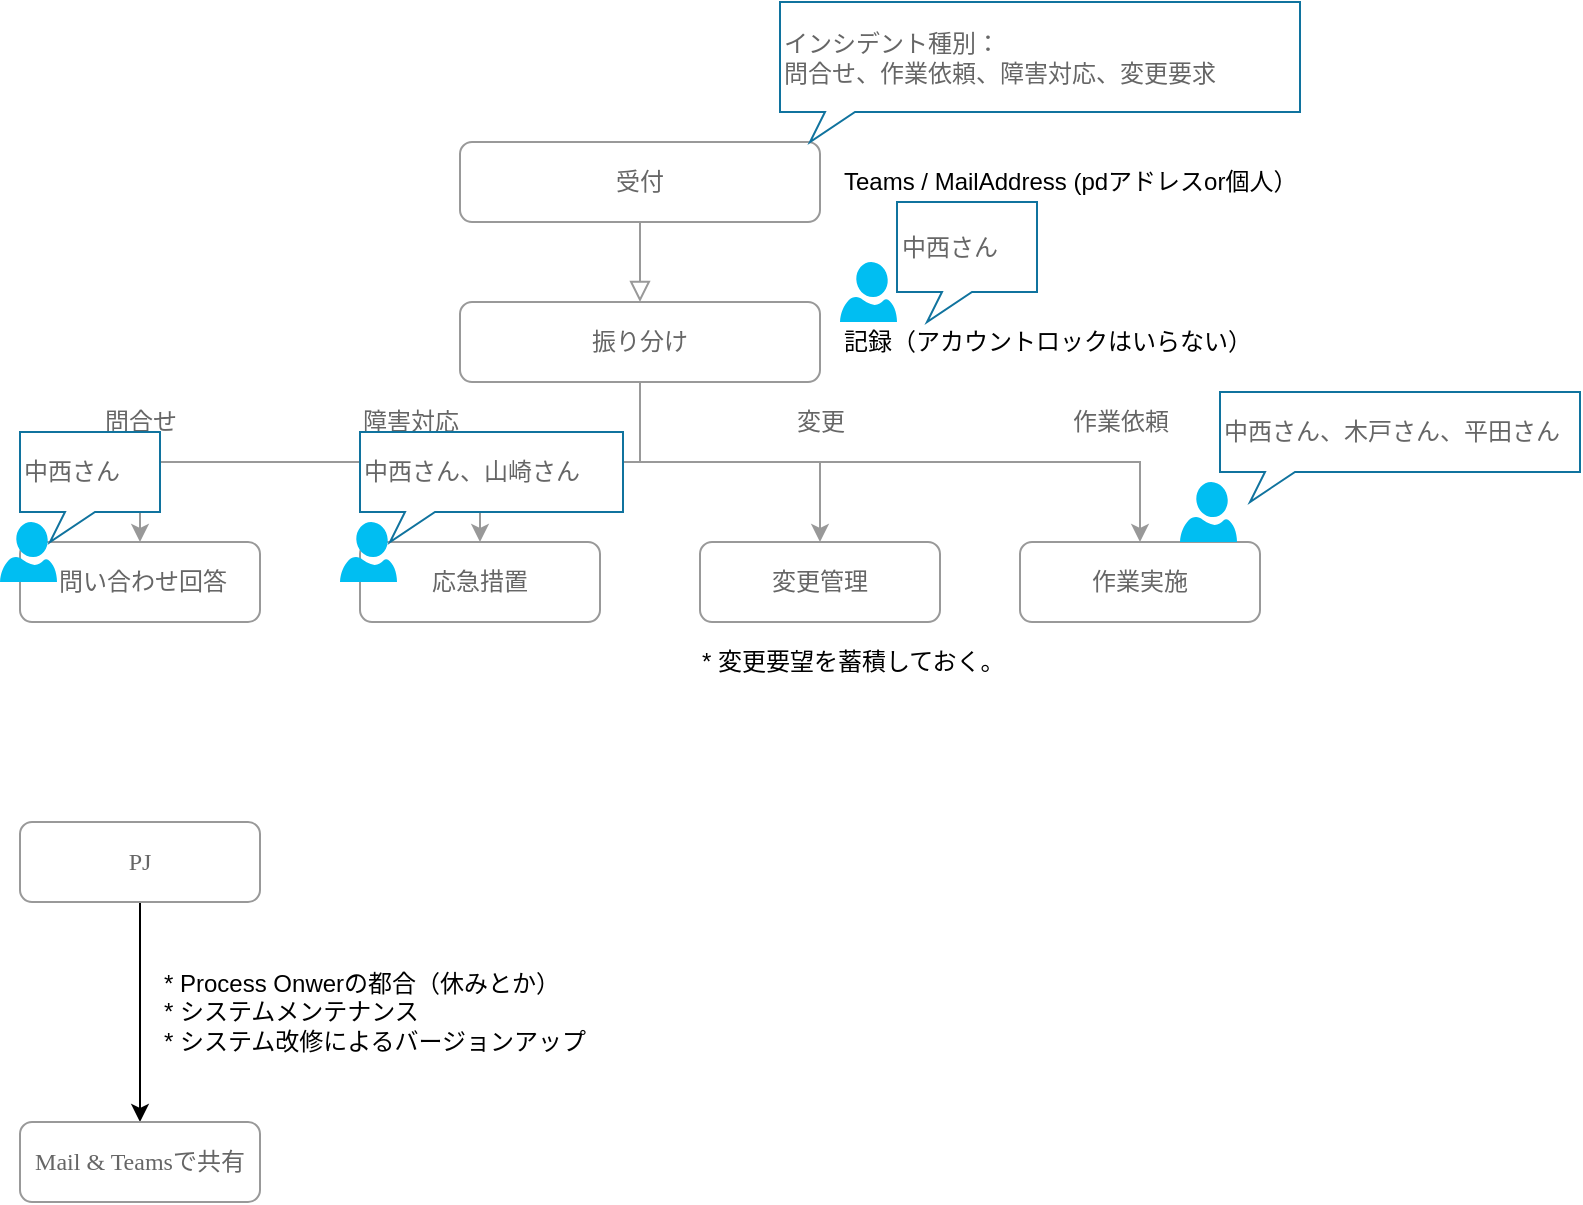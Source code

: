 <mxfile version="16.2.1" type="github" pages="3"><diagram id="C5RBs43oDa-KdzZeNtuy" name="Page-1"><mxGraphModel dx="3065" dy="1080" grid="1" gridSize="10" guides="1" tooltips="1" connect="1" arrows="1" fold="1" page="1" pageScale="1" pageWidth="827" pageHeight="1169" math="0" shadow="0"><root><mxCell id="WIyWlLk6GJQsqaUBKTNV-0"/><mxCell id="WIyWlLk6GJQsqaUBKTNV-1" parent="WIyWlLk6GJQsqaUBKTNV-0"/><mxCell id="WIyWlLk6GJQsqaUBKTNV-2" value="" style="rounded=0;html=1;jettySize=auto;orthogonalLoop=1;fontSize=11;endArrow=block;endFill=0;endSize=8;strokeWidth=1;shadow=0;labelBackgroundColor=none;edgeStyle=orthogonalEdgeStyle;strokeColor=#999999;fontColor=#666666;fontFamily=Noto Sans JP;fontSource=https%3A%2F%2Ffonts.googleapis.com%2Fcss%3Ffamily%3DNoto%2BSans%2BJP;" parent="WIyWlLk6GJQsqaUBKTNV-1" source="WIyWlLk6GJQsqaUBKTNV-3" edge="1"><mxGeometry relative="1" as="geometry"><mxPoint x="220" y="160" as="targetPoint"/></mxGeometry></mxCell><mxCell id="WIyWlLk6GJQsqaUBKTNV-3" value="&lt;div&gt;受付&lt;/div&gt;&lt;font style=&quot;font-size: 9px&quot;&gt;&lt;/font&gt;" style="rounded=1;whiteSpace=wrap;html=1;fontSize=12;glass=0;strokeWidth=1;shadow=0;strokeColor=#999999;fontColor=#666666;fontFamily=Noto Sans JP;fontSource=https%3A%2F%2Ffonts.googleapis.com%2Fcss%3Ffamily%3DNoto%2BSans%2BJP;" parent="WIyWlLk6GJQsqaUBKTNV-1" vertex="1"><mxGeometry x="130" y="80" width="180" height="40" as="geometry"/></mxCell><mxCell id="L8oDssVCvwmPgMlpJGmp-8" style="edgeStyle=orthogonalEdgeStyle;rounded=0;orthogonalLoop=1;jettySize=auto;html=1;exitX=0.5;exitY=1;exitDx=0;exitDy=0;fontFamily=Noto Sans JP;fontSource=https%3A%2F%2Ffonts.googleapis.com%2Fcss%3Ffamily%3DNoto%2BSans%2BJP;fontColor=#666666;strokeColor=#999999;" parent="WIyWlLk6GJQsqaUBKTNV-1" source="L8oDssVCvwmPgMlpJGmp-0" target="L8oDssVCvwmPgMlpJGmp-1" edge="1"><mxGeometry relative="1" as="geometry"/></mxCell><mxCell id="L8oDssVCvwmPgMlpJGmp-9" style="edgeStyle=orthogonalEdgeStyle;rounded=0;orthogonalLoop=1;jettySize=auto;html=1;exitX=0.5;exitY=1;exitDx=0;exitDy=0;fontFamily=Noto Sans JP;fontSource=https%3A%2F%2Ffonts.googleapis.com%2Fcss%3Ffamily%3DNoto%2BSans%2BJP;fontColor=#666666;strokeColor=#999999;" parent="WIyWlLk6GJQsqaUBKTNV-1" source="L8oDssVCvwmPgMlpJGmp-0" target="L8oDssVCvwmPgMlpJGmp-5" edge="1"><mxGeometry relative="1" as="geometry"/></mxCell><mxCell id="L8oDssVCvwmPgMlpJGmp-10" style="edgeStyle=orthogonalEdgeStyle;rounded=0;orthogonalLoop=1;jettySize=auto;html=1;exitX=0.5;exitY=1;exitDx=0;exitDy=0;entryX=0.5;entryY=0;entryDx=0;entryDy=0;fontFamily=Noto Sans JP;fontSource=https%3A%2F%2Ffonts.googleapis.com%2Fcss%3Ffamily%3DNoto%2BSans%2BJP;fontColor=#666666;strokeColor=#999999;" parent="WIyWlLk6GJQsqaUBKTNV-1" source="L8oDssVCvwmPgMlpJGmp-0" target="L8oDssVCvwmPgMlpJGmp-6" edge="1"><mxGeometry relative="1" as="geometry"/></mxCell><mxCell id="L8oDssVCvwmPgMlpJGmp-11" style="edgeStyle=orthogonalEdgeStyle;rounded=0;orthogonalLoop=1;jettySize=auto;html=1;exitX=0.5;exitY=1;exitDx=0;exitDy=0;fontFamily=Noto Sans JP;fontSource=https%3A%2F%2Ffonts.googleapis.com%2Fcss%3Ffamily%3DNoto%2BSans%2BJP;fontColor=#666666;strokeColor=#999999;" parent="WIyWlLk6GJQsqaUBKTNV-1" source="L8oDssVCvwmPgMlpJGmp-0" target="L8oDssVCvwmPgMlpJGmp-7" edge="1"><mxGeometry relative="1" as="geometry"/></mxCell><mxCell id="L8oDssVCvwmPgMlpJGmp-0" value="振り分け" style="rounded=1;whiteSpace=wrap;html=1;fontSize=12;glass=0;strokeWidth=1;shadow=0;strokeColor=#999999;fontColor=#666666;fontFamily=Noto Sans JP;fontSource=https%3A%2F%2Ffonts.googleapis.com%2Fcss%3Ffamily%3DNoto%2BSans%2BJP;" parent="WIyWlLk6GJQsqaUBKTNV-1" vertex="1"><mxGeometry x="130" y="160" width="180" height="40" as="geometry"/></mxCell><mxCell id="L8oDssVCvwmPgMlpJGmp-1" value="&amp;nbsp;問い合わせ回答" style="rounded=1;whiteSpace=wrap;html=1;fontSize=12;glass=0;strokeWidth=1;shadow=0;strokeColor=#999999;fontColor=#666666;fontFamily=Noto Sans JP;fontSource=https%3A%2F%2Ffonts.googleapis.com%2Fcss%3Ffamily%3DNoto%2BSans%2BJP;" parent="WIyWlLk6GJQsqaUBKTNV-1" vertex="1"><mxGeometry x="-90" y="280" width="120" height="40" as="geometry"/></mxCell><mxCell id="L8oDssVCvwmPgMlpJGmp-4" value="&lt;div align=&quot;left&quot;&gt;インシデント種別：&lt;/div&gt;&lt;div align=&quot;left&quot;&gt;問合せ、作業依頼、障害対応、変更要求&lt;br&gt;&lt;/div&gt;" style="whiteSpace=wrap;html=1;shape=mxgraph.basic.rectCallout;dx=30;dy=15;boundedLbl=1;fontFamily=Noto Sans JP;fontSource=https%3A%2F%2Ffonts.googleapis.com%2Fcss%3Ffamily%3DNoto%2BSans%2BJP;fontColor=#666666;strokeColor=#10739E;labelBackgroundColor=none;align=left;" parent="WIyWlLk6GJQsqaUBKTNV-1" vertex="1"><mxGeometry x="290" y="10" width="260" height="70" as="geometry"/></mxCell><mxCell id="L8oDssVCvwmPgMlpJGmp-5" value="応急措置" style="rounded=1;whiteSpace=wrap;html=1;fontSize=12;glass=0;strokeWidth=1;shadow=0;strokeColor=#999999;fontColor=#666666;fontFamily=Noto Sans JP;fontSource=https%3A%2F%2Ffonts.googleapis.com%2Fcss%3Ffamily%3DNoto%2BSans%2BJP;" parent="WIyWlLk6GJQsqaUBKTNV-1" vertex="1"><mxGeometry x="80" y="280" width="120" height="40" as="geometry"/></mxCell><mxCell id="L8oDssVCvwmPgMlpJGmp-6" value="変更管理" style="rounded=1;whiteSpace=wrap;html=1;fontSize=12;glass=0;strokeWidth=1;shadow=0;strokeColor=#999999;fontColor=#666666;fontFamily=Noto Sans JP;fontSource=https%3A%2F%2Ffonts.googleapis.com%2Fcss%3Ffamily%3DNoto%2BSans%2BJP;" parent="WIyWlLk6GJQsqaUBKTNV-1" vertex="1"><mxGeometry x="250" y="280" width="120" height="40" as="geometry"/></mxCell><mxCell id="L8oDssVCvwmPgMlpJGmp-7" value="作業実施" style="rounded=1;whiteSpace=wrap;html=1;fontSize=12;glass=0;strokeWidth=1;shadow=0;strokeColor=#999999;fontColor=#666666;fontFamily=Noto Sans JP;fontSource=https%3A%2F%2Ffonts.googleapis.com%2Fcss%3Ffamily%3DNoto%2BSans%2BJP;" parent="WIyWlLk6GJQsqaUBKTNV-1" vertex="1"><mxGeometry x="410" y="280" width="120" height="40" as="geometry"/></mxCell><mxCell id="L8oDssVCvwmPgMlpJGmp-12" value="問合せ" style="text;html=1;align=center;verticalAlign=middle;resizable=0;points=[];autosize=1;strokeColor=none;fillColor=none;fontFamily=Noto Sans JP;fontColor=#666666;" parent="WIyWlLk6GJQsqaUBKTNV-1" vertex="1"><mxGeometry x="-55" y="210" width="50" height="20" as="geometry"/></mxCell><mxCell id="L8oDssVCvwmPgMlpJGmp-13" value="&lt;div&gt;障害対応&lt;/div&gt;" style="text;html=1;align=center;verticalAlign=middle;resizable=0;points=[];autosize=1;strokeColor=none;fillColor=none;fontFamily=Noto Sans JP;fontColor=#666666;" parent="WIyWlLk6GJQsqaUBKTNV-1" vertex="1"><mxGeometry x="75" y="210" width="60" height="20" as="geometry"/></mxCell><mxCell id="L8oDssVCvwmPgMlpJGmp-14" value="変更" style="text;html=1;align=center;verticalAlign=middle;resizable=0;points=[];autosize=1;strokeColor=none;fillColor=none;fontFamily=Noto Sans JP;fontColor=#666666;" parent="WIyWlLk6GJQsqaUBKTNV-1" vertex="1"><mxGeometry x="290" y="210" width="40" height="20" as="geometry"/></mxCell><mxCell id="L8oDssVCvwmPgMlpJGmp-15" value="作業依頼" style="text;html=1;align=center;verticalAlign=middle;resizable=0;points=[];autosize=1;strokeColor=none;fillColor=none;fontFamily=Noto Sans JP;fontColor=#666666;" parent="WIyWlLk6GJQsqaUBKTNV-1" vertex="1"><mxGeometry x="430" y="210" width="60" height="20" as="geometry"/></mxCell><mxCell id="p65LRG1b9itIHbhn0DAC-0" value="" style="verticalLabelPosition=bottom;html=1;verticalAlign=top;align=center;strokeColor=none;fillColor=#00BEF2;shape=mxgraph.azure.user;" parent="WIyWlLk6GJQsqaUBKTNV-1" vertex="1"><mxGeometry x="70" y="270" width="28.5" height="30" as="geometry"/></mxCell><mxCell id="p65LRG1b9itIHbhn0DAC-2" value="Teams / MailAddress (pdアドレスor個人）" style="text;html=1;align=left;verticalAlign=middle;resizable=0;points=[];autosize=1;strokeColor=none;fillColor=none;" parent="WIyWlLk6GJQsqaUBKTNV-1" vertex="1"><mxGeometry x="320" y="90" width="250" height="20" as="geometry"/></mxCell><mxCell id="p65LRG1b9itIHbhn0DAC-4" value="記録（アカウントロックはいらない）" style="text;html=1;align=left;verticalAlign=middle;resizable=0;points=[];autosize=1;strokeColor=none;fillColor=none;" parent="WIyWlLk6GJQsqaUBKTNV-1" vertex="1"><mxGeometry x="320" y="170" width="220" height="20" as="geometry"/></mxCell><mxCell id="p65LRG1b9itIHbhn0DAC-7" style="edgeStyle=orthogonalEdgeStyle;rounded=0;orthogonalLoop=1;jettySize=auto;html=1;exitX=0.5;exitY=1;exitDx=0;exitDy=0;" parent="WIyWlLk6GJQsqaUBKTNV-1" source="p65LRG1b9itIHbhn0DAC-5" target="p65LRG1b9itIHbhn0DAC-6" edge="1"><mxGeometry relative="1" as="geometry"/></mxCell><mxCell id="p65LRG1b9itIHbhn0DAC-5" value="PJ" style="rounded=1;whiteSpace=wrap;html=1;fontSize=12;glass=0;strokeWidth=1;shadow=0;strokeColor=#999999;fontColor=#666666;fontFamily=Noto Sans JP;fontSource=https%3A%2F%2Ffonts.googleapis.com%2Fcss%3Ffamily%3DNoto%2BSans%2BJP;" parent="WIyWlLk6GJQsqaUBKTNV-1" vertex="1"><mxGeometry x="-90" y="420" width="120" height="40" as="geometry"/></mxCell><mxCell id="p65LRG1b9itIHbhn0DAC-6" value="Mail &amp;amp; Teamsで共有" style="rounded=1;whiteSpace=wrap;html=1;fontSize=12;glass=0;strokeWidth=1;shadow=0;strokeColor=#999999;fontColor=#666666;fontFamily=Noto Sans JP;fontSource=https%3A%2F%2Ffonts.googleapis.com%2Fcss%3Ffamily%3DNoto%2BSans%2BJP;" parent="WIyWlLk6GJQsqaUBKTNV-1" vertex="1"><mxGeometry x="-90" y="570" width="120" height="40" as="geometry"/></mxCell><mxCell id="p65LRG1b9itIHbhn0DAC-10" value="&lt;div&gt;* Process Onwerの都合（休みとか）&lt;/div&gt;&lt;div&gt;* システムメンテナンス&lt;/div&gt;&lt;div&gt;* システム改修によるバージョンアップ&lt;/div&gt;" style="text;html=1;align=left;verticalAlign=middle;resizable=0;points=[];autosize=1;strokeColor=none;fillColor=none;" parent="WIyWlLk6GJQsqaUBKTNV-1" vertex="1"><mxGeometry x="-20" y="490" width="230" height="50" as="geometry"/></mxCell><mxCell id="p65LRG1b9itIHbhn0DAC-11" value="" style="verticalLabelPosition=bottom;html=1;verticalAlign=top;align=center;strokeColor=none;fillColor=#00BEF2;shape=mxgraph.azure.user;" parent="WIyWlLk6GJQsqaUBKTNV-1" vertex="1"><mxGeometry x="320" y="140" width="28.5" height="30" as="geometry"/></mxCell><mxCell id="p65LRG1b9itIHbhn0DAC-12" value="中西さん" style="whiteSpace=wrap;html=1;shape=mxgraph.basic.rectCallout;dx=30;dy=15;boundedLbl=1;fontFamily=Noto Sans JP;fontSource=https%3A%2F%2Ffonts.googleapis.com%2Fcss%3Ffamily%3DNoto%2BSans%2BJP;fontColor=#666666;strokeColor=#10739E;labelBackgroundColor=none;align=left;" parent="WIyWlLk6GJQsqaUBKTNV-1" vertex="1"><mxGeometry x="-90" y="225" width="70" height="55" as="geometry"/></mxCell><mxCell id="p65LRG1b9itIHbhn0DAC-13" value="中西さん、木戸さん、平田さん" style="whiteSpace=wrap;html=1;shape=mxgraph.basic.rectCallout;dx=30;dy=15;boundedLbl=1;fontFamily=Noto Sans JP;fontSource=https%3A%2F%2Ffonts.googleapis.com%2Fcss%3Ffamily%3DNoto%2BSans%2BJP;fontColor=#666666;strokeColor=#10739E;labelBackgroundColor=none;align=left;" parent="WIyWlLk6GJQsqaUBKTNV-1" vertex="1"><mxGeometry x="510" y="205" width="180" height="55" as="geometry"/></mxCell><mxCell id="p65LRG1b9itIHbhn0DAC-14" value="" style="verticalLabelPosition=bottom;html=1;verticalAlign=top;align=center;strokeColor=none;fillColor=#00BEF2;shape=mxgraph.azure.user;" parent="WIyWlLk6GJQsqaUBKTNV-1" vertex="1"><mxGeometry x="490" y="250" width="28.5" height="30" as="geometry"/></mxCell><mxCell id="p65LRG1b9itIHbhn0DAC-15" value="中西さん" style="whiteSpace=wrap;html=1;shape=mxgraph.basic.rectCallout;dx=30;dy=15;boundedLbl=1;fontFamily=Noto Sans JP;fontSource=https%3A%2F%2Ffonts.googleapis.com%2Fcss%3Ffamily%3DNoto%2BSans%2BJP;fontColor=#666666;strokeColor=#10739E;labelBackgroundColor=none;align=left;" parent="WIyWlLk6GJQsqaUBKTNV-1" vertex="1"><mxGeometry x="348.5" y="110" width="70" height="60" as="geometry"/></mxCell><mxCell id="p65LRG1b9itIHbhn0DAC-16" value="" style="verticalLabelPosition=bottom;html=1;verticalAlign=top;align=center;strokeColor=none;fillColor=#00BEF2;shape=mxgraph.azure.user;" parent="WIyWlLk6GJQsqaUBKTNV-1" vertex="1"><mxGeometry x="-100" y="270" width="28.5" height="30" as="geometry"/></mxCell><mxCell id="p65LRG1b9itIHbhn0DAC-17" value="中西さん、山崎さん" style="whiteSpace=wrap;html=1;shape=mxgraph.basic.rectCallout;dx=30;dy=15;boundedLbl=1;fontFamily=Noto Sans JP;fontSource=https%3A%2F%2Ffonts.googleapis.com%2Fcss%3Ffamily%3DNoto%2BSans%2BJP;fontColor=#666666;strokeColor=#10739E;labelBackgroundColor=none;align=left;" parent="WIyWlLk6GJQsqaUBKTNV-1" vertex="1"><mxGeometry x="80" y="225" width="131.5" height="55" as="geometry"/></mxCell><mxCell id="p65LRG1b9itIHbhn0DAC-19" value="&lt;div&gt;* 変更要望を蓄積しておく。&lt;/div&gt;" style="text;html=1;align=left;verticalAlign=middle;resizable=0;points=[];autosize=1;strokeColor=none;fillColor=none;" parent="WIyWlLk6GJQsqaUBKTNV-1" vertex="1"><mxGeometry x="248.5" y="330" width="170" height="20" as="geometry"/></mxCell></root></mxGraphModel></diagram><diagram id="juc-SVadha4gTNnIWT5F" name="Page-2"><mxGraphModel dx="3088" dy="1080" grid="1" gridSize="10" guides="1" tooltips="1" connect="1" arrows="1" fold="1" page="1" pageScale="1" pageWidth="850" pageHeight="1100" math="0" shadow="0"><root><mxCell id="bPNdvxic0Xh6lvZ5aozh-0"/><mxCell id="bPNdvxic0Xh6lvZ5aozh-1" parent="bPNdvxic0Xh6lvZ5aozh-0"/><mxCell id="bPNdvxic0Xh6lvZ5aozh-4" style="edgeStyle=orthogonalEdgeStyle;rounded=0;orthogonalLoop=1;jettySize=auto;html=1;exitX=0.5;exitY=1;exitDx=0;exitDy=0;" parent="bPNdvxic0Xh6lvZ5aozh-1" source="bPNdvxic0Xh6lvZ5aozh-2" target="bPNdvxic0Xh6lvZ5aozh-3" edge="1"><mxGeometry relative="1" as="geometry"/></mxCell><mxCell id="bPNdvxic0Xh6lvZ5aozh-2" value="&lt;div&gt;営業が品質情報&lt;/div&gt;&lt;div&gt;ゲット&lt;br&gt;&lt;/div&gt;" style="rounded=1;whiteSpace=wrap;html=1;" parent="bPNdvxic0Xh6lvZ5aozh-1" vertex="1"><mxGeometry x="280" y="200" width="120" height="60" as="geometry"/></mxCell><mxCell id="bPNdvxic0Xh6lvZ5aozh-9" style="edgeStyle=orthogonalEdgeStyle;rounded=0;orthogonalLoop=1;jettySize=auto;html=1;exitX=0.5;exitY=1;exitDx=0;exitDy=0;entryX=0.5;entryY=0;entryDx=0;entryDy=0;" parent="bPNdvxic0Xh6lvZ5aozh-1" source="bPNdvxic0Xh6lvZ5aozh-3" target="bPNdvxic0Xh6lvZ5aozh-8" edge="1"><mxGeometry relative="1" as="geometry"/></mxCell><mxCell id="bPNdvxic0Xh6lvZ5aozh-3" value="QAがカスタムテンプレートに記入" style="rounded=1;whiteSpace=wrap;html=1;" parent="bPNdvxic0Xh6lvZ5aozh-1" vertex="1"><mxGeometry x="280" y="300" width="120" height="60" as="geometry"/></mxCell><mxCell id="bPNdvxic0Xh6lvZ5aozh-7" value="&lt;div&gt;カスタムテンプレートに記載した情報を&lt;/div&gt;&lt;div&gt;オリジナルの情報とする。&lt;br&gt;&lt;/div&gt;" style="text;html=1;align=left;verticalAlign=middle;resizable=0;points=[];autosize=1;strokeColor=none;fillColor=none;" parent="bPNdvxic0Xh6lvZ5aozh-1" vertex="1"><mxGeometry x="400" y="440.8" width="230" height="30" as="geometry"/></mxCell><mxCell id="bPNdvxic0Xh6lvZ5aozh-12" style="edgeStyle=orthogonalEdgeStyle;rounded=0;orthogonalLoop=1;jettySize=auto;html=1;exitX=0;exitY=0.5;exitDx=0;exitDy=0;entryX=1;entryY=0.5;entryDx=0;entryDy=0;" parent="bPNdvxic0Xh6lvZ5aozh-1" source="bPNdvxic0Xh6lvZ5aozh-8" target="bPNdvxic0Xh6lvZ5aozh-11" edge="1"><mxGeometry relative="1" as="geometry"/></mxCell><mxCell id="bPNdvxic0Xh6lvZ5aozh-8" value="Perma Document" style="aspect=fixed;perimeter=ellipsePerimeter;html=1;align=center;shadow=0;dashed=0;spacingTop=3;image;image=img/lib/active_directory/database.svg;" parent="bPNdvxic0Xh6lvZ5aozh-1" vertex="1"><mxGeometry x="292.25" y="420" width="96.75" height="71.6" as="geometry"/></mxCell><mxCell id="bPNdvxic0Xh6lvZ5aozh-11" value="&lt;div&gt;Mevrs&lt;/div&gt;&lt;div&gt;&lt;br&gt;&lt;/div&gt;" style="aspect=fixed;perimeter=ellipsePerimeter;html=1;align=center;shadow=0;dashed=0;spacingTop=3;image;image=img/lib/active_directory/database.svg;" parent="bPNdvxic0Xh6lvZ5aozh-1" vertex="1"><mxGeometry x="-30" y="420" width="93.51" height="69.2" as="geometry"/></mxCell><mxCell id="bPNdvxic0Xh6lvZ5aozh-14" value="updateがあれば逐次更新" style="text;html=1;align=center;verticalAlign=middle;resizable=0;points=[];autosize=1;strokeColor=none;fillColor=none;" parent="bPNdvxic0Xh6lvZ5aozh-1" vertex="1"><mxGeometry x="280" y="520" width="150" height="20" as="geometry"/></mxCell><mxCell id="bPNdvxic0Xh6lvZ5aozh-17" value="ワークフロー" style="text;html=1;align=center;verticalAlign=middle;resizable=0;points=[];autosize=1;strokeColor=none;fillColor=none;" parent="bPNdvxic0Xh6lvZ5aozh-1" vertex="1"><mxGeometry x="130" y="410" width="90" height="20" as="geometry"/></mxCell><mxCell id="bPNdvxic0Xh6lvZ5aozh-18" value="メールでGVP/QAへ送付" style="text;html=1;align=center;verticalAlign=middle;resizable=0;points=[];autosize=1;strokeColor=none;fillColor=none;" parent="bPNdvxic0Xh6lvZ5aozh-1" vertex="1"><mxGeometry x="380" y="270" width="140" height="20" as="geometry"/></mxCell></root></mxGraphModel></diagram><diagram id="rKph__twzBh9bl7Tj7Al" name="Page-3"><mxGraphModel dx="1106" dy="617" grid="1" gridSize="10" guides="1" tooltips="1" connect="1" arrows="1" fold="1" page="1" pageScale="1" pageWidth="850" pageHeight="1100" math="0" shadow="0"><root><mxCell id="1-taS9bJEqqAvxiXcQQJ-0"/><mxCell id="1-taS9bJEqqAvxiXcQQJ-1" parent="1-taS9bJEqqAvxiXcQQJ-0"/><mxCell id="1-taS9bJEqqAvxiXcQQJ-4" style="edgeStyle=orthogonalEdgeStyle;rounded=0;orthogonalLoop=1;jettySize=auto;html=1;exitX=0.5;exitY=1;exitDx=0;exitDy=0;strokeColor=#999999;sketch=1;" edge="1" parent="1-taS9bJEqqAvxiXcQQJ-1" source="1-taS9bJEqqAvxiXcQQJ-2" target="1-taS9bJEqqAvxiXcQQJ-3"><mxGeometry relative="1" as="geometry"/></mxCell><mxCell id="1-taS9bJEqqAvxiXcQQJ-15" style="rounded=0;orthogonalLoop=1;jettySize=auto;html=1;exitX=1;exitY=0.5;exitDx=0;exitDy=0;entryX=0;entryY=0.5;entryDx=0;entryDy=0;endArrow=none;endFill=0;strokeColor=#999999;sketch=1;" edge="1" parent="1-taS9bJEqqAvxiXcQQJ-1" source="1-taS9bJEqqAvxiXcQQJ-2" target="1-taS9bJEqqAvxiXcQQJ-14"><mxGeometry relative="1" as="geometry"/></mxCell><mxCell id="1-taS9bJEqqAvxiXcQQJ-2" value="設計構想・計画" style="rounded=0;whiteSpace=wrap;html=1;strokeColor=#999999;sketch=1;" vertex="1" parent="1-taS9bJEqqAvxiXcQQJ-1"><mxGeometry x="160" y="130" width="120" height="40" as="geometry"/></mxCell><mxCell id="1-taS9bJEqqAvxiXcQQJ-7" style="edgeStyle=orthogonalEdgeStyle;rounded=0;orthogonalLoop=1;jettySize=auto;html=1;exitX=0.5;exitY=1;exitDx=0;exitDy=0;strokeColor=#999999;sketch=1;" edge="1" parent="1-taS9bJEqqAvxiXcQQJ-1" source="1-taS9bJEqqAvxiXcQQJ-3" target="1-taS9bJEqqAvxiXcQQJ-5"><mxGeometry relative="1" as="geometry"/></mxCell><mxCell id="1-taS9bJEqqAvxiXcQQJ-3" value="設計インプット" style="rounded=0;whiteSpace=wrap;html=1;strokeColor=#999999;sketch=1;" vertex="1" parent="1-taS9bJEqqAvxiXcQQJ-1"><mxGeometry x="160" y="220" width="120" height="40" as="geometry"/></mxCell><mxCell id="1-taS9bJEqqAvxiXcQQJ-9" style="edgeStyle=orthogonalEdgeStyle;rounded=0;orthogonalLoop=1;jettySize=auto;html=1;exitX=0.5;exitY=1;exitDx=0;exitDy=0;entryX=0.5;entryY=0;entryDx=0;entryDy=0;strokeColor=#999999;sketch=1;" edge="1" parent="1-taS9bJEqqAvxiXcQQJ-1" source="1-taS9bJEqqAvxiXcQQJ-5" target="1-taS9bJEqqAvxiXcQQJ-8"><mxGeometry relative="1" as="geometry"/></mxCell><mxCell id="1-taS9bJEqqAvxiXcQQJ-5" value="設計プロセス" style="rounded=0;whiteSpace=wrap;html=1;strokeColor=#999999;sketch=1;" vertex="1" parent="1-taS9bJEqqAvxiXcQQJ-1"><mxGeometry x="160" y="310" width="120" height="40" as="geometry"/></mxCell><mxCell id="1-taS9bJEqqAvxiXcQQJ-12" style="edgeStyle=orthogonalEdgeStyle;rounded=0;orthogonalLoop=1;jettySize=auto;html=1;exitX=0.5;exitY=1;exitDx=0;exitDy=0;strokeColor=#999999;sketch=1;" edge="1" parent="1-taS9bJEqqAvxiXcQQJ-1" source="1-taS9bJEqqAvxiXcQQJ-8" target="1-taS9bJEqqAvxiXcQQJ-10"><mxGeometry relative="1" as="geometry"/></mxCell><mxCell id="1-taS9bJEqqAvxiXcQQJ-8" value="設計アウトプット" style="rounded=0;whiteSpace=wrap;html=1;strokeColor=#999999;sketch=1;" vertex="1" parent="1-taS9bJEqqAvxiXcQQJ-1"><mxGeometry x="160" y="400" width="120" height="40" as="geometry"/></mxCell><mxCell id="1-taS9bJEqqAvxiXcQQJ-13" value="" style="edgeStyle=orthogonalEdgeStyle;rounded=0;orthogonalLoop=1;jettySize=auto;html=1;strokeColor=#999999;sketch=1;" edge="1" parent="1-taS9bJEqqAvxiXcQQJ-1" source="1-taS9bJEqqAvxiXcQQJ-10" target="1-taS9bJEqqAvxiXcQQJ-11"><mxGeometry relative="1" as="geometry"/></mxCell><mxCell id="1-taS9bJEqqAvxiXcQQJ-10" value="&lt;div&gt;臨床試験&lt;/div&gt;" style="rounded=0;whiteSpace=wrap;html=1;strokeColor=#999999;sketch=1;" vertex="1" parent="1-taS9bJEqqAvxiXcQQJ-1"><mxGeometry x="160" y="490" width="120" height="40" as="geometry"/></mxCell><mxCell id="1-taS9bJEqqAvxiXcQQJ-11" value="設計移管" style="rounded=0;whiteSpace=wrap;html=1;strokeColor=#999999;sketch=1;" vertex="1" parent="1-taS9bJEqqAvxiXcQQJ-1"><mxGeometry x="160" y="580" width="120" height="40" as="geometry"/></mxCell><mxCell id="1-taS9bJEqqAvxiXcQQJ-14" value="" style="rounded=1;whiteSpace=wrap;html=1;strokeColor=#999999;sketch=1;" vertex="1" parent="1-taS9bJEqqAvxiXcQQJ-1"><mxGeometry x="350" y="130" width="120" height="40" as="geometry"/></mxCell></root></mxGraphModel></diagram></mxfile>